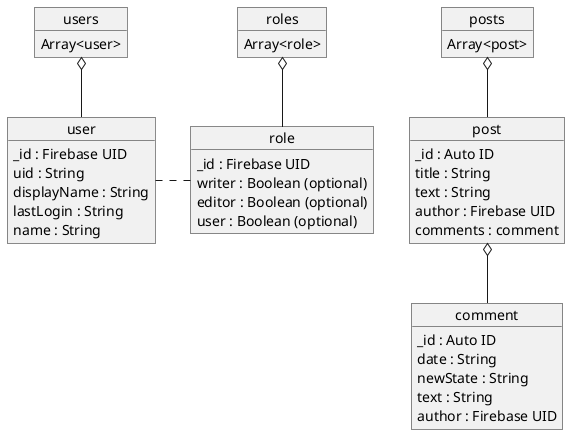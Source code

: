 @startuml document-classes
object users
users : Array<user>

object "user" as user
user : _id : Firebase UID
user : uid : String
user : displayName : String
user : lastLogin : String
user : name : String

users o-- user

object roles
roles : Array<role>

object "role" as role
role : _id : Firebase UID
role : writer : Boolean (optional)
role : editor : Boolean (optional)
role : user : Boolean (optional)

roles o-- role
role .left. user

object posts
posts : Array<post>

object post
post : _id : Auto ID
post : title : String
post : text : String
post : author : Firebase UID
post : comments : comment

posts o-- post

object comment
comment : _id : Auto ID
comment : date : String
comment : newState : String
comment : text : String
comment : author : Firebase UID

post o-- comment
@enduml
